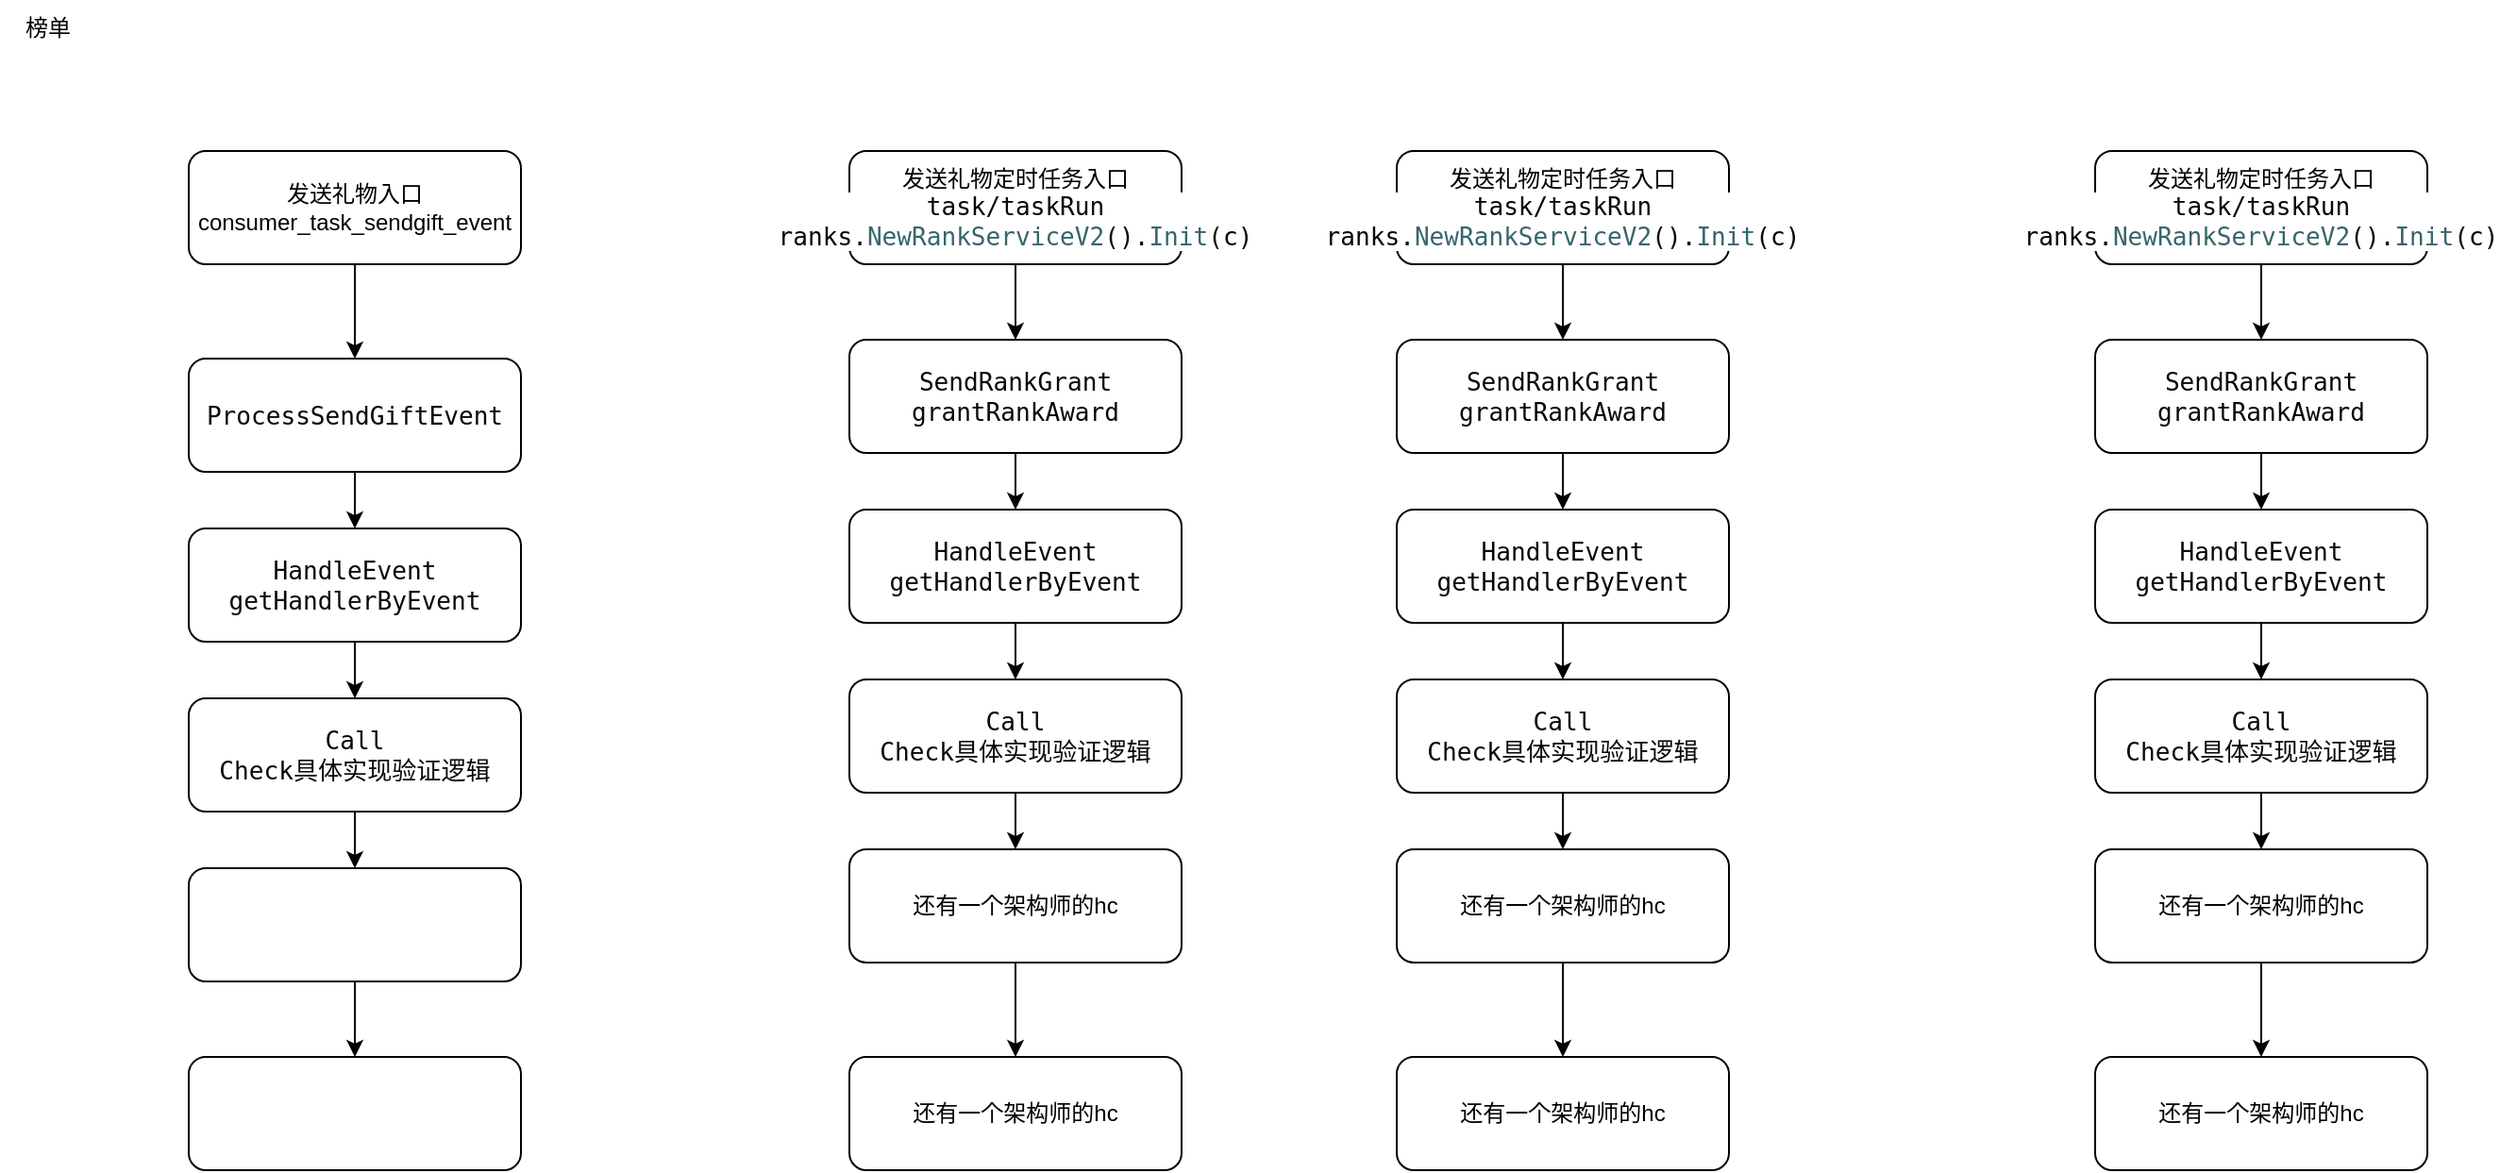 <mxfile version="21.3.4" type="github">
  <diagram name="第 1 页" id="Fbihhg92MvRgJRtighSf">
    <mxGraphModel dx="1246" dy="1749" grid="1" gridSize="10" guides="1" tooltips="1" connect="1" arrows="1" fold="1" page="1" pageScale="1" pageWidth="827" pageHeight="1169" math="0" shadow="0">
      <root>
        <mxCell id="0" />
        <mxCell id="1" parent="0" />
        <mxCell id="SIuLATBYy6BGo_daEX-A-12" value="" style="edgeStyle=orthogonalEdgeStyle;rounded=0;orthogonalLoop=1;jettySize=auto;html=1;" edge="1" parent="1" source="SIuLATBYy6BGo_daEX-A-1" target="SIuLATBYy6BGo_daEX-A-6">
          <mxGeometry relative="1" as="geometry" />
        </mxCell>
        <mxCell id="SIuLATBYy6BGo_daEX-A-1" value="&lt;div style=&quot;background-color: rgb(255, 255, 255); color: rgb(8, 8, 8); font-family: &amp;quot;JetBrains Mono&amp;quot;, monospace; font-size: 9.8pt;&quot;&gt;ProcessSendGiftEvent&lt;/div&gt;" style="rounded=1;whiteSpace=wrap;html=1;" vertex="1" parent="1">
          <mxGeometry x="200" y="120" width="176" height="60" as="geometry" />
        </mxCell>
        <mxCell id="SIuLATBYy6BGo_daEX-A-11" value="" style="edgeStyle=orthogonalEdgeStyle;rounded=0;orthogonalLoop=1;jettySize=auto;html=1;" edge="1" parent="1" source="SIuLATBYy6BGo_daEX-A-5" target="SIuLATBYy6BGo_daEX-A-1">
          <mxGeometry relative="1" as="geometry" />
        </mxCell>
        <mxCell id="SIuLATBYy6BGo_daEX-A-5" value="发送礼物入口&lt;br&gt;consumer_task_sendgift_event" style="rounded=1;whiteSpace=wrap;html=1;" vertex="1" parent="1">
          <mxGeometry x="200" y="10" width="176" height="60" as="geometry" />
        </mxCell>
        <mxCell id="SIuLATBYy6BGo_daEX-A-13" value="" style="edgeStyle=orthogonalEdgeStyle;rounded=0;orthogonalLoop=1;jettySize=auto;html=1;" edge="1" parent="1" source="SIuLATBYy6BGo_daEX-A-6" target="SIuLATBYy6BGo_daEX-A-9">
          <mxGeometry relative="1" as="geometry" />
        </mxCell>
        <mxCell id="SIuLATBYy6BGo_daEX-A-6" value="&lt;div style=&quot;background-color: rgb(255, 255, 255); color: rgb(8, 8, 8); font-family: &amp;quot;JetBrains Mono&amp;quot;, monospace; font-size: 9.8pt;&quot;&gt;HandleEvent&lt;br&gt;&lt;/div&gt;&lt;div style=&quot;background-color: rgb(255, 255, 255); color: rgb(8, 8, 8); font-family: &amp;quot;JetBrains Mono&amp;quot;, monospace; font-size: 9.8pt;&quot;&gt;getHandlerByEvent&lt;/div&gt;" style="rounded=1;whiteSpace=wrap;html=1;" vertex="1" parent="1">
          <mxGeometry x="200" y="210" width="176" height="60" as="geometry" />
        </mxCell>
        <mxCell id="SIuLATBYy6BGo_daEX-A-8" value="" style="rounded=1;whiteSpace=wrap;html=1;" vertex="1" parent="1">
          <mxGeometry x="200" y="490" width="176" height="60" as="geometry" />
        </mxCell>
        <mxCell id="SIuLATBYy6BGo_daEX-A-14" value="" style="edgeStyle=orthogonalEdgeStyle;rounded=0;orthogonalLoop=1;jettySize=auto;html=1;" edge="1" parent="1" source="SIuLATBYy6BGo_daEX-A-9" target="SIuLATBYy6BGo_daEX-A-10">
          <mxGeometry relative="1" as="geometry" />
        </mxCell>
        <mxCell id="SIuLATBYy6BGo_daEX-A-9" value="&lt;div style=&quot;background-color: rgb(255, 255, 255); color: rgb(8, 8, 8); font-family: &amp;quot;JetBrains Mono&amp;quot;, monospace; font-size: 9.8pt;&quot;&gt;Call&lt;/div&gt;&lt;div style=&quot;background-color: rgb(255, 255, 255); color: rgb(8, 8, 8); font-family: &amp;quot;JetBrains Mono&amp;quot;, monospace; font-size: 9.8pt;&quot;&gt;&lt;div style=&quot;font-size: 9.8pt;&quot;&gt;Check具体实现验证逻辑&lt;/div&gt;&lt;/div&gt;" style="rounded=1;whiteSpace=wrap;html=1;" vertex="1" parent="1">
          <mxGeometry x="200" y="300" width="176" height="60" as="geometry" />
        </mxCell>
        <mxCell id="SIuLATBYy6BGo_daEX-A-15" value="" style="edgeStyle=orthogonalEdgeStyle;rounded=0;orthogonalLoop=1;jettySize=auto;html=1;" edge="1" parent="1" source="SIuLATBYy6BGo_daEX-A-10">
          <mxGeometry relative="1" as="geometry">
            <mxPoint x="288" y="490" as="targetPoint" />
          </mxGeometry>
        </mxCell>
        <mxCell id="SIuLATBYy6BGo_daEX-A-10" value="" style="rounded=1;whiteSpace=wrap;html=1;" vertex="1" parent="1">
          <mxGeometry x="200" y="390" width="176" height="60" as="geometry" />
        </mxCell>
        <mxCell id="SIuLATBYy6BGo_daEX-A-16" value="" style="edgeStyle=orthogonalEdgeStyle;rounded=0;orthogonalLoop=1;jettySize=auto;html=1;" edge="1" source="SIuLATBYy6BGo_daEX-A-17" target="SIuLATBYy6BGo_daEX-A-21" parent="1">
          <mxGeometry relative="1" as="geometry" />
        </mxCell>
        <mxCell id="SIuLATBYy6BGo_daEX-A-17" value="&lt;div style=&quot;background-color: rgb(255, 255, 255); color: rgb(8, 8, 8); font-family: &amp;quot;JetBrains Mono&amp;quot;, monospace; font-size: 9.8pt;&quot;&gt;&lt;div style=&quot;font-size: 9.8pt;&quot;&gt;SendRankGrant&lt;/div&gt;&lt;div style=&quot;font-size: 9.8pt;&quot;&gt;&lt;div style=&quot;font-size: 9.8pt;&quot;&gt;grantRankAward&lt;/div&gt;&lt;/div&gt;&lt;/div&gt;" style="rounded=1;whiteSpace=wrap;html=1;" vertex="1" parent="1">
          <mxGeometry x="550" y="110" width="176" height="60" as="geometry" />
        </mxCell>
        <mxCell id="SIuLATBYy6BGo_daEX-A-18" value="" style="edgeStyle=orthogonalEdgeStyle;rounded=0;orthogonalLoop=1;jettySize=auto;html=1;" edge="1" source="SIuLATBYy6BGo_daEX-A-19" target="SIuLATBYy6BGo_daEX-A-17" parent="1">
          <mxGeometry relative="1" as="geometry" />
        </mxCell>
        <mxCell id="SIuLATBYy6BGo_daEX-A-19" value="发送礼物定时任务入口&lt;br&gt;&lt;div style=&quot;background-color: rgb(255, 255, 255); color: rgb(8, 8, 8); font-family: &amp;quot;JetBrains Mono&amp;quot;, monospace; font-size: 9.8pt;&quot;&gt;task/taskRun&lt;/div&gt;&lt;div style=&quot;background-color: rgb(255, 255, 255); color: rgb(8, 8, 8); font-family: &amp;quot;JetBrains Mono&amp;quot;, monospace; font-size: 9.8pt;&quot;&gt;&lt;div style=&quot;font-size: 9.8pt;&quot;&gt;ranks.&lt;span style=&quot;color:#36666b;&quot;&gt;NewRankServiceV2&lt;/span&gt;().&lt;span style=&quot;color:#36666b;&quot;&gt;Init&lt;/span&gt;(&lt;span style=&quot;color:#000000;&quot;&gt;c&lt;/span&gt;)&lt;/div&gt;&lt;/div&gt;" style="rounded=1;whiteSpace=wrap;html=1;" vertex="1" parent="1">
          <mxGeometry x="550" y="10" width="176" height="60" as="geometry" />
        </mxCell>
        <mxCell id="SIuLATBYy6BGo_daEX-A-20" value="" style="edgeStyle=orthogonalEdgeStyle;rounded=0;orthogonalLoop=1;jettySize=auto;html=1;" edge="1" source="SIuLATBYy6BGo_daEX-A-21" target="SIuLATBYy6BGo_daEX-A-23" parent="1">
          <mxGeometry relative="1" as="geometry" />
        </mxCell>
        <mxCell id="SIuLATBYy6BGo_daEX-A-21" value="&lt;div style=&quot;background-color: rgb(255, 255, 255); color: rgb(8, 8, 8); font-family: &amp;quot;JetBrains Mono&amp;quot;, monospace; font-size: 9.8pt;&quot;&gt;HandleEvent&lt;br&gt;&lt;/div&gt;&lt;div style=&quot;background-color: rgb(255, 255, 255); color: rgb(8, 8, 8); font-family: &amp;quot;JetBrains Mono&amp;quot;, monospace; font-size: 9.8pt;&quot;&gt;getHandlerByEvent&lt;/div&gt;" style="rounded=1;whiteSpace=wrap;html=1;" vertex="1" parent="1">
          <mxGeometry x="550" y="200" width="176" height="60" as="geometry" />
        </mxCell>
        <mxCell id="SIuLATBYy6BGo_daEX-A-22" value="" style="edgeStyle=orthogonalEdgeStyle;rounded=0;orthogonalLoop=1;jettySize=auto;html=1;" edge="1" source="SIuLATBYy6BGo_daEX-A-23" target="SIuLATBYy6BGo_daEX-A-25" parent="1">
          <mxGeometry relative="1" as="geometry" />
        </mxCell>
        <mxCell id="SIuLATBYy6BGo_daEX-A-23" value="&lt;div style=&quot;background-color: rgb(255, 255, 255); color: rgb(8, 8, 8); font-family: &amp;quot;JetBrains Mono&amp;quot;, monospace; font-size: 9.8pt;&quot;&gt;Call&lt;/div&gt;&lt;div style=&quot;background-color: rgb(255, 255, 255); color: rgb(8, 8, 8); font-family: &amp;quot;JetBrains Mono&amp;quot;, monospace; font-size: 9.8pt;&quot;&gt;&lt;div style=&quot;font-size: 9.8pt;&quot;&gt;Check具体实现验证逻辑&lt;/div&gt;&lt;/div&gt;" style="rounded=1;whiteSpace=wrap;html=1;" vertex="1" parent="1">
          <mxGeometry x="550" y="290" width="176" height="60" as="geometry" />
        </mxCell>
        <mxCell id="SIuLATBYy6BGo_daEX-A-24" value="" style="edgeStyle=orthogonalEdgeStyle;rounded=0;orthogonalLoop=1;jettySize=auto;html=1;" edge="1" source="SIuLATBYy6BGo_daEX-A-25" parent="1">
          <mxGeometry relative="1" as="geometry">
            <mxPoint x="638" y="490" as="targetPoint" />
          </mxGeometry>
        </mxCell>
        <mxCell id="SIuLATBYy6BGo_daEX-A-25" value="还有一个架构师的hc" style="rounded=1;whiteSpace=wrap;html=1;" vertex="1" parent="1">
          <mxGeometry x="550" y="380" width="176" height="60" as="geometry" />
        </mxCell>
        <mxCell id="SIuLATBYy6BGo_daEX-A-26" value="还有一个架构师的hc" style="rounded=1;whiteSpace=wrap;html=1;" vertex="1" parent="1">
          <mxGeometry x="550" y="490" width="176" height="60" as="geometry" />
        </mxCell>
        <mxCell id="SIuLATBYy6BGo_daEX-A-27" value="榜单" style="text;html=1;align=center;verticalAlign=middle;resizable=0;points=[];autosize=1;strokeColor=none;fillColor=none;" vertex="1" parent="1">
          <mxGeometry x="100" y="-70" width="50" height="30" as="geometry" />
        </mxCell>
        <mxCell id="SIuLATBYy6BGo_daEX-A-31" value="" style="edgeStyle=orthogonalEdgeStyle;rounded=0;orthogonalLoop=1;jettySize=auto;html=1;" edge="1" source="SIuLATBYy6BGo_daEX-A-32" target="SIuLATBYy6BGo_daEX-A-35" parent="1">
          <mxGeometry relative="1" as="geometry" />
        </mxCell>
        <mxCell id="SIuLATBYy6BGo_daEX-A-32" value="&lt;div style=&quot;background-color: rgb(255, 255, 255); color: rgb(8, 8, 8); font-family: &amp;quot;JetBrains Mono&amp;quot;, monospace; font-size: 9.8pt;&quot;&gt;&lt;div style=&quot;font-size: 9.8pt;&quot;&gt;SendRankGrant&lt;/div&gt;&lt;div style=&quot;font-size: 9.8pt;&quot;&gt;&lt;div style=&quot;font-size: 9.8pt;&quot;&gt;grantRankAward&lt;/div&gt;&lt;/div&gt;&lt;/div&gt;" style="rounded=1;whiteSpace=wrap;html=1;" vertex="1" parent="1">
          <mxGeometry x="840" y="110" width="176" height="60" as="geometry" />
        </mxCell>
        <mxCell id="SIuLATBYy6BGo_daEX-A-33" value="" style="edgeStyle=orthogonalEdgeStyle;rounded=0;orthogonalLoop=1;jettySize=auto;html=1;" edge="1" source="SIuLATBYy6BGo_daEX-A-41" target="SIuLATBYy6BGo_daEX-A-32" parent="1">
          <mxGeometry relative="1" as="geometry" />
        </mxCell>
        <mxCell id="SIuLATBYy6BGo_daEX-A-34" value="" style="edgeStyle=orthogonalEdgeStyle;rounded=0;orthogonalLoop=1;jettySize=auto;html=1;" edge="1" source="SIuLATBYy6BGo_daEX-A-35" target="SIuLATBYy6BGo_daEX-A-37" parent="1">
          <mxGeometry relative="1" as="geometry" />
        </mxCell>
        <mxCell id="SIuLATBYy6BGo_daEX-A-35" value="&lt;div style=&quot;background-color: rgb(255, 255, 255); color: rgb(8, 8, 8); font-family: &amp;quot;JetBrains Mono&amp;quot;, monospace; font-size: 9.8pt;&quot;&gt;HandleEvent&lt;br&gt;&lt;/div&gt;&lt;div style=&quot;background-color: rgb(255, 255, 255); color: rgb(8, 8, 8); font-family: &amp;quot;JetBrains Mono&amp;quot;, monospace; font-size: 9.8pt;&quot;&gt;getHandlerByEvent&lt;/div&gt;" style="rounded=1;whiteSpace=wrap;html=1;" vertex="1" parent="1">
          <mxGeometry x="840" y="200" width="176" height="60" as="geometry" />
        </mxCell>
        <mxCell id="SIuLATBYy6BGo_daEX-A-36" value="" style="edgeStyle=orthogonalEdgeStyle;rounded=0;orthogonalLoop=1;jettySize=auto;html=1;" edge="1" source="SIuLATBYy6BGo_daEX-A-37" target="SIuLATBYy6BGo_daEX-A-39" parent="1">
          <mxGeometry relative="1" as="geometry" />
        </mxCell>
        <mxCell id="SIuLATBYy6BGo_daEX-A-37" value="&lt;div style=&quot;background-color: rgb(255, 255, 255); color: rgb(8, 8, 8); font-family: &amp;quot;JetBrains Mono&amp;quot;, monospace; font-size: 9.8pt;&quot;&gt;Call&lt;/div&gt;&lt;div style=&quot;background-color: rgb(255, 255, 255); color: rgb(8, 8, 8); font-family: &amp;quot;JetBrains Mono&amp;quot;, monospace; font-size: 9.8pt;&quot;&gt;&lt;div style=&quot;font-size: 9.8pt;&quot;&gt;Check具体实现验证逻辑&lt;/div&gt;&lt;/div&gt;" style="rounded=1;whiteSpace=wrap;html=1;" vertex="1" parent="1">
          <mxGeometry x="840" y="290" width="176" height="60" as="geometry" />
        </mxCell>
        <mxCell id="SIuLATBYy6BGo_daEX-A-38" value="" style="edgeStyle=orthogonalEdgeStyle;rounded=0;orthogonalLoop=1;jettySize=auto;html=1;" edge="1" source="SIuLATBYy6BGo_daEX-A-39" parent="1">
          <mxGeometry relative="1" as="geometry">
            <mxPoint x="928" y="490" as="targetPoint" />
          </mxGeometry>
        </mxCell>
        <mxCell id="SIuLATBYy6BGo_daEX-A-39" value="还有一个架构师的hc" style="rounded=1;whiteSpace=wrap;html=1;" vertex="1" parent="1">
          <mxGeometry x="840" y="380" width="176" height="60" as="geometry" />
        </mxCell>
        <mxCell id="SIuLATBYy6BGo_daEX-A-40" value="还有一个架构师的hc" style="rounded=1;whiteSpace=wrap;html=1;" vertex="1" parent="1">
          <mxGeometry x="840" y="490" width="176" height="60" as="geometry" />
        </mxCell>
        <mxCell id="SIuLATBYy6BGo_daEX-A-41" value="发送礼物定时任务入口&lt;br&gt;&lt;div style=&quot;background-color: rgb(255, 255, 255); color: rgb(8, 8, 8); font-family: &amp;quot;JetBrains Mono&amp;quot;, monospace; font-size: 9.8pt;&quot;&gt;task/taskRun&lt;/div&gt;&lt;div style=&quot;background-color: rgb(255, 255, 255); color: rgb(8, 8, 8); font-family: &amp;quot;JetBrains Mono&amp;quot;, monospace; font-size: 9.8pt;&quot;&gt;&lt;div style=&quot;font-size: 9.8pt;&quot;&gt;ranks.&lt;span style=&quot;color:#36666b;&quot;&gt;NewRankServiceV2&lt;/span&gt;().&lt;span style=&quot;color:#36666b;&quot;&gt;Init&lt;/span&gt;(&lt;span style=&quot;color:#000000;&quot;&gt;c&lt;/span&gt;)&lt;/div&gt;&lt;/div&gt;" style="rounded=1;whiteSpace=wrap;html=1;" vertex="1" parent="1">
          <mxGeometry x="840" y="10" width="176" height="60" as="geometry" />
        </mxCell>
        <mxCell id="SIuLATBYy6BGo_daEX-A-42" value="" style="edgeStyle=orthogonalEdgeStyle;rounded=0;orthogonalLoop=1;jettySize=auto;html=1;" edge="1" source="SIuLATBYy6BGo_daEX-A-43" target="SIuLATBYy6BGo_daEX-A-46" parent="1">
          <mxGeometry relative="1" as="geometry" />
        </mxCell>
        <mxCell id="SIuLATBYy6BGo_daEX-A-43" value="&lt;div style=&quot;background-color: rgb(255, 255, 255); color: rgb(8, 8, 8); font-family: &amp;quot;JetBrains Mono&amp;quot;, monospace; font-size: 9.8pt;&quot;&gt;&lt;div style=&quot;font-size: 9.8pt;&quot;&gt;SendRankGrant&lt;/div&gt;&lt;div style=&quot;font-size: 9.8pt;&quot;&gt;&lt;div style=&quot;font-size: 9.8pt;&quot;&gt;grantRankAward&lt;/div&gt;&lt;/div&gt;&lt;/div&gt;" style="rounded=1;whiteSpace=wrap;html=1;" vertex="1" parent="1">
          <mxGeometry x="1210" y="110" width="176" height="60" as="geometry" />
        </mxCell>
        <mxCell id="SIuLATBYy6BGo_daEX-A-44" value="" style="edgeStyle=orthogonalEdgeStyle;rounded=0;orthogonalLoop=1;jettySize=auto;html=1;" edge="1" source="SIuLATBYy6BGo_daEX-A-52" target="SIuLATBYy6BGo_daEX-A-43" parent="1">
          <mxGeometry relative="1" as="geometry" />
        </mxCell>
        <mxCell id="SIuLATBYy6BGo_daEX-A-45" value="" style="edgeStyle=orthogonalEdgeStyle;rounded=0;orthogonalLoop=1;jettySize=auto;html=1;" edge="1" source="SIuLATBYy6BGo_daEX-A-46" target="SIuLATBYy6BGo_daEX-A-48" parent="1">
          <mxGeometry relative="1" as="geometry" />
        </mxCell>
        <mxCell id="SIuLATBYy6BGo_daEX-A-46" value="&lt;div style=&quot;background-color: rgb(255, 255, 255); color: rgb(8, 8, 8); font-family: &amp;quot;JetBrains Mono&amp;quot;, monospace; font-size: 9.8pt;&quot;&gt;HandleEvent&lt;br&gt;&lt;/div&gt;&lt;div style=&quot;background-color: rgb(255, 255, 255); color: rgb(8, 8, 8); font-family: &amp;quot;JetBrains Mono&amp;quot;, monospace; font-size: 9.8pt;&quot;&gt;getHandlerByEvent&lt;/div&gt;" style="rounded=1;whiteSpace=wrap;html=1;" vertex="1" parent="1">
          <mxGeometry x="1210" y="200" width="176" height="60" as="geometry" />
        </mxCell>
        <mxCell id="SIuLATBYy6BGo_daEX-A-47" value="" style="edgeStyle=orthogonalEdgeStyle;rounded=0;orthogonalLoop=1;jettySize=auto;html=1;" edge="1" source="SIuLATBYy6BGo_daEX-A-48" target="SIuLATBYy6BGo_daEX-A-50" parent="1">
          <mxGeometry relative="1" as="geometry" />
        </mxCell>
        <mxCell id="SIuLATBYy6BGo_daEX-A-48" value="&lt;div style=&quot;background-color: rgb(255, 255, 255); color: rgb(8, 8, 8); font-family: &amp;quot;JetBrains Mono&amp;quot;, monospace; font-size: 9.8pt;&quot;&gt;Call&lt;/div&gt;&lt;div style=&quot;background-color: rgb(255, 255, 255); color: rgb(8, 8, 8); font-family: &amp;quot;JetBrains Mono&amp;quot;, monospace; font-size: 9.8pt;&quot;&gt;&lt;div style=&quot;font-size: 9.8pt;&quot;&gt;Check具体实现验证逻辑&lt;/div&gt;&lt;/div&gt;" style="rounded=1;whiteSpace=wrap;html=1;" vertex="1" parent="1">
          <mxGeometry x="1210" y="290" width="176" height="60" as="geometry" />
        </mxCell>
        <mxCell id="SIuLATBYy6BGo_daEX-A-49" value="" style="edgeStyle=orthogonalEdgeStyle;rounded=0;orthogonalLoop=1;jettySize=auto;html=1;" edge="1" source="SIuLATBYy6BGo_daEX-A-50" parent="1">
          <mxGeometry relative="1" as="geometry">
            <mxPoint x="1298" y="490" as="targetPoint" />
          </mxGeometry>
        </mxCell>
        <mxCell id="SIuLATBYy6BGo_daEX-A-50" value="还有一个架构师的hc" style="rounded=1;whiteSpace=wrap;html=1;" vertex="1" parent="1">
          <mxGeometry x="1210" y="380" width="176" height="60" as="geometry" />
        </mxCell>
        <mxCell id="SIuLATBYy6BGo_daEX-A-51" value="还有一个架构师的hc" style="rounded=1;whiteSpace=wrap;html=1;" vertex="1" parent="1">
          <mxGeometry x="1210" y="490" width="176" height="60" as="geometry" />
        </mxCell>
        <mxCell id="SIuLATBYy6BGo_daEX-A-52" value="发送礼物定时任务入口&lt;br&gt;&lt;div style=&quot;background-color: rgb(255, 255, 255); color: rgb(8, 8, 8); font-family: &amp;quot;JetBrains Mono&amp;quot;, monospace; font-size: 9.8pt;&quot;&gt;task/taskRun&lt;/div&gt;&lt;div style=&quot;background-color: rgb(255, 255, 255); color: rgb(8, 8, 8); font-family: &amp;quot;JetBrains Mono&amp;quot;, monospace; font-size: 9.8pt;&quot;&gt;&lt;div style=&quot;font-size: 9.8pt;&quot;&gt;ranks.&lt;span style=&quot;color:#36666b;&quot;&gt;NewRankServiceV2&lt;/span&gt;().&lt;span style=&quot;color:#36666b;&quot;&gt;Init&lt;/span&gt;(&lt;span style=&quot;color:#000000;&quot;&gt;c&lt;/span&gt;)&lt;/div&gt;&lt;/div&gt;" style="rounded=1;whiteSpace=wrap;html=1;" vertex="1" parent="1">
          <mxGeometry x="1210" y="10" width="176" height="60" as="geometry" />
        </mxCell>
      </root>
    </mxGraphModel>
  </diagram>
</mxfile>
